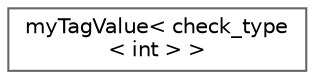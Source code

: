 digraph "类继承关系图"
{
 // LATEX_PDF_SIZE
  bgcolor="transparent";
  edge [fontname=Helvetica,fontsize=10,labelfontname=Helvetica,labelfontsize=10];
  node [fontname=Helvetica,fontsize=10,shape=box,height=0.2,width=0.4];
  rankdir="LR";
  Node0 [id="Node000000",label="myTagValue\< check_type\l\< int \> \>",height=0.2,width=0.4,color="grey40", fillcolor="white", style="filled",URL="$structmy_tag_value_3_01check__type_3_01int_01_4_01_4.html",tooltip=" "];
}
